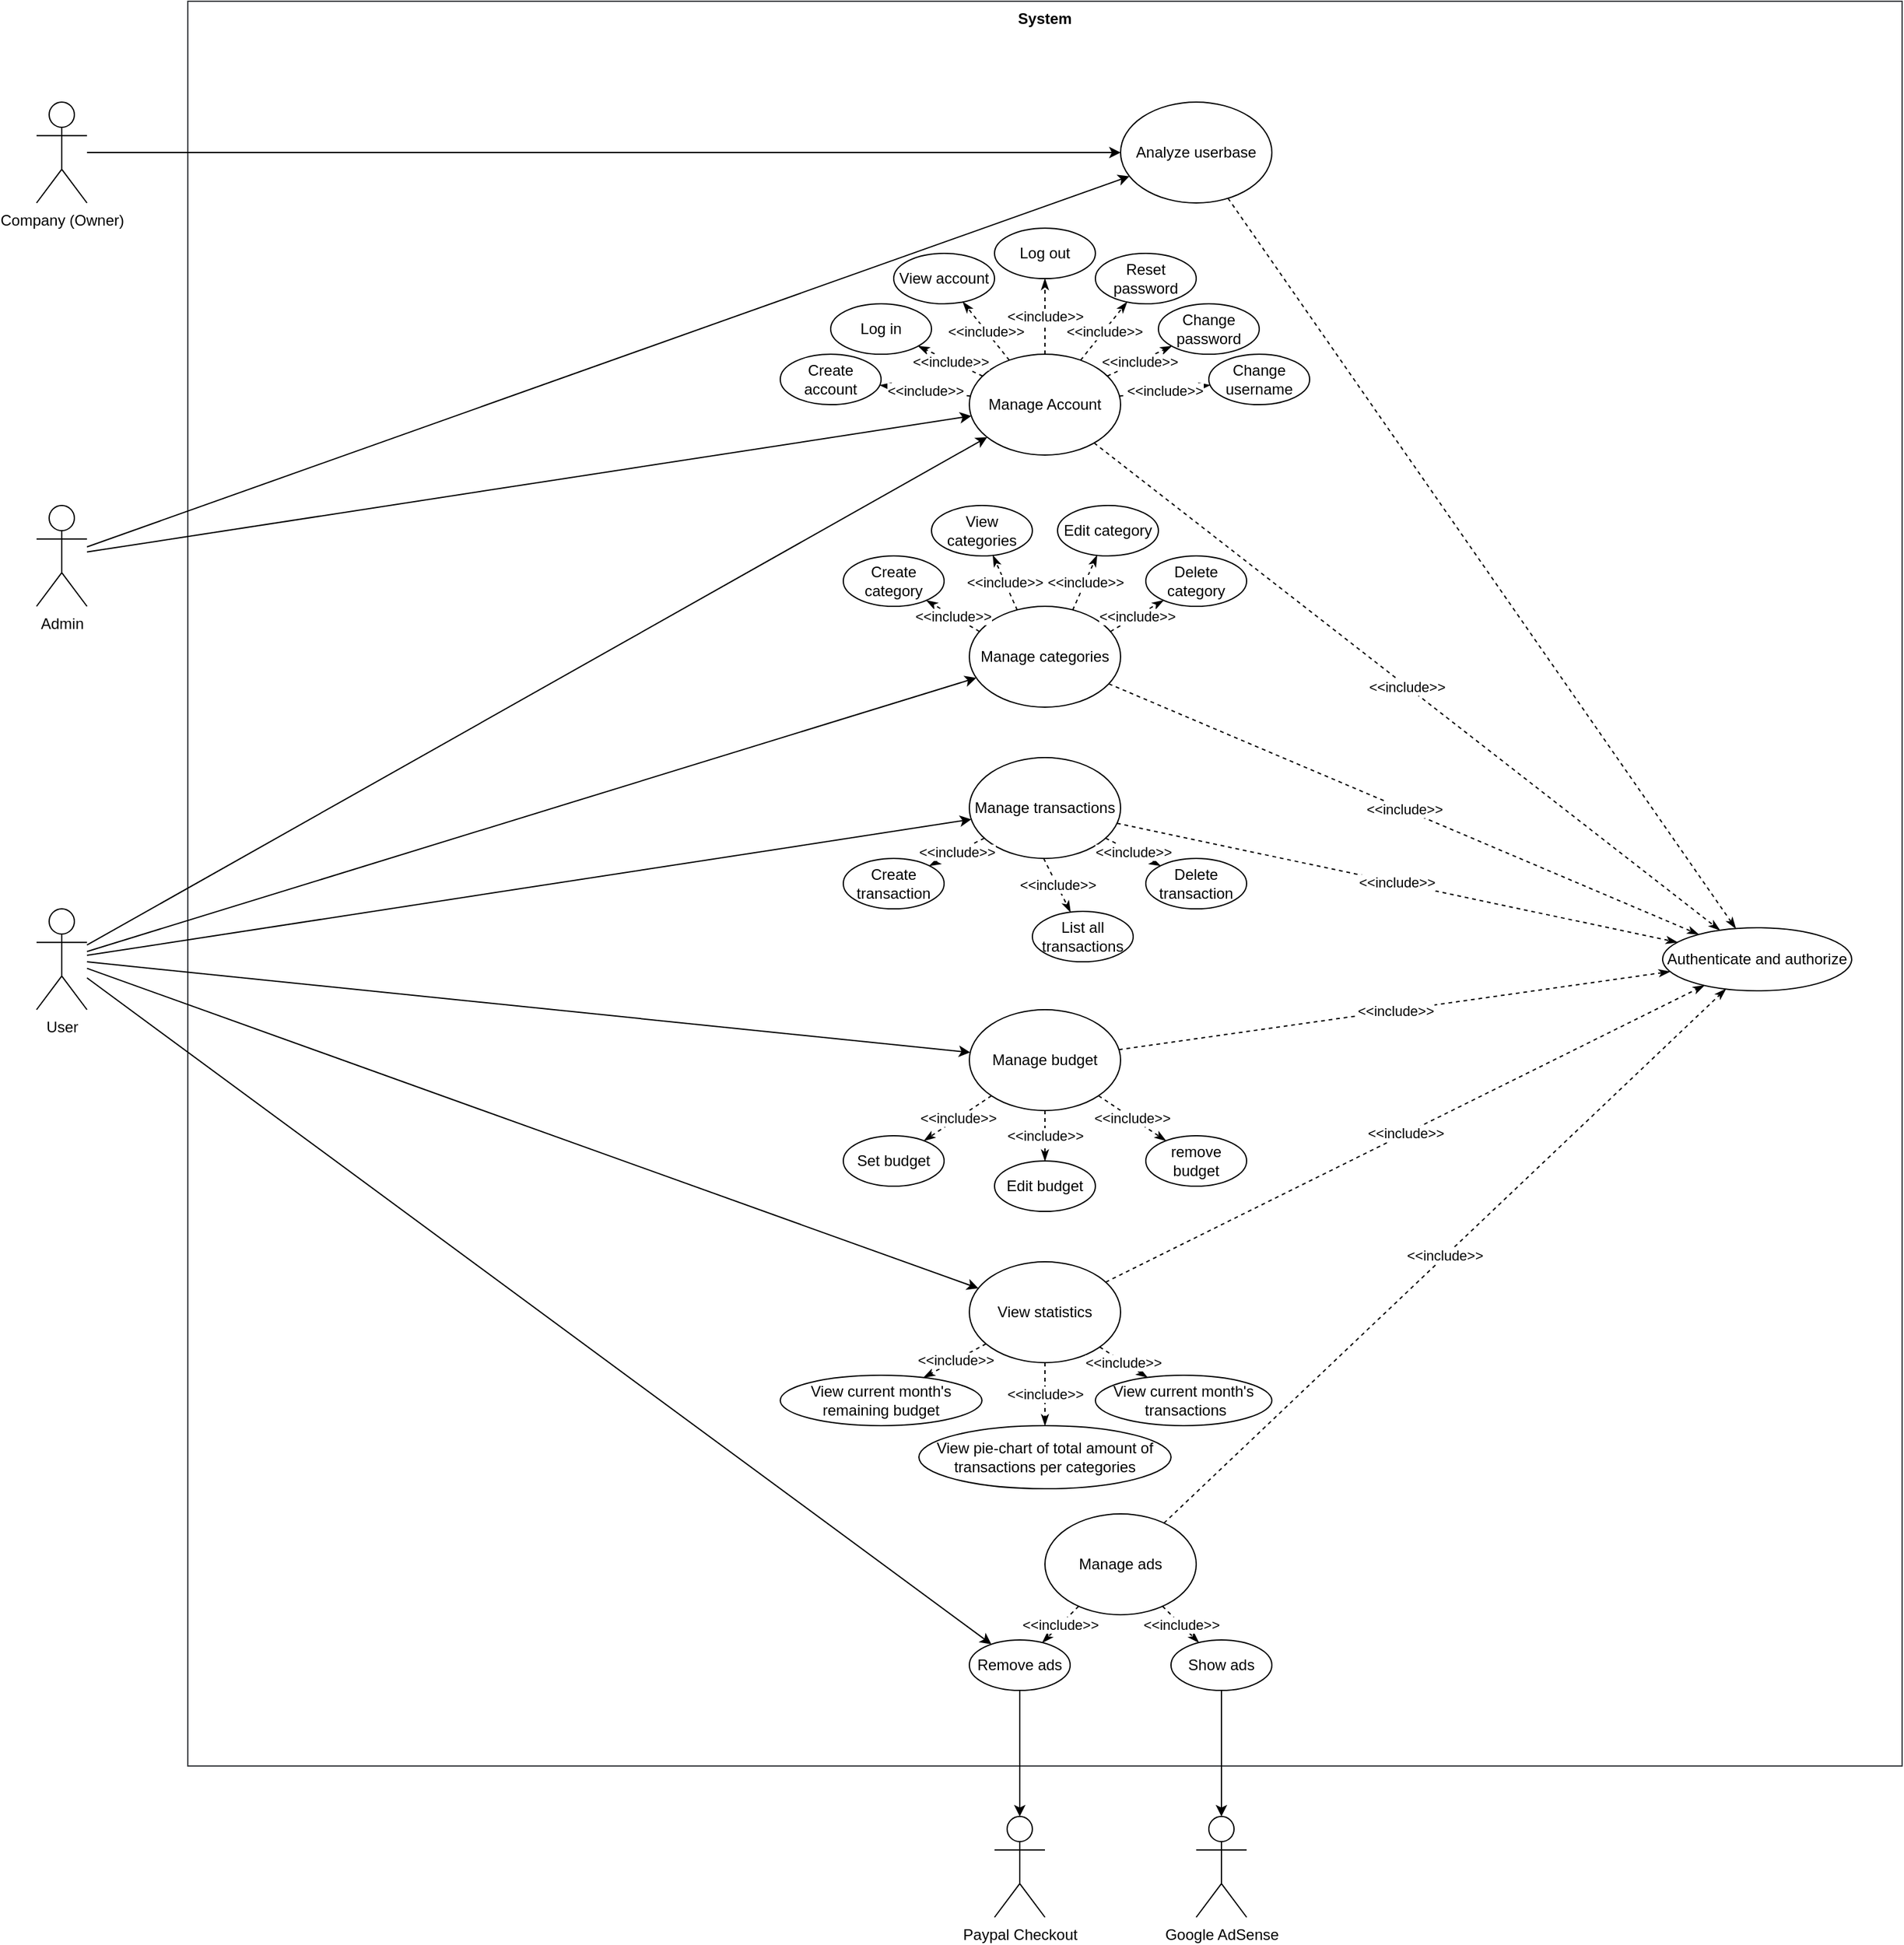 <mxfile version="21.2.3" type="device">
  <diagram name="Page-1" id="2fynzbbunWQSpia0MH8g">
    <mxGraphModel dx="2412" dy="1905" grid="1" gridSize="10" guides="1" tooltips="1" connect="1" arrows="1" fold="1" page="1" pageScale="1" pageWidth="850" pageHeight="1100" math="0" shadow="0">
      <root>
        <mxCell id="0" />
        <mxCell id="1" parent="0" />
        <mxCell id="cZyoCQY_LDvx8M22JGRk-27" value="System" style="shape=rect;html=1;verticalAlign=top;fontStyle=1;whiteSpace=wrap;align=center;fillColor=none;strokeColor=#36393d;" parent="1" vertex="1">
          <mxGeometry x="-360" y="-320" width="1360" height="1400" as="geometry" />
        </mxCell>
        <mxCell id="k9iDeYTRiVOfP1uAQHDs-43" style="rounded=0;orthogonalLoop=1;jettySize=auto;html=1;" parent="1" source="k9iDeYTRiVOfP1uAQHDs-3" target="k9iDeYTRiVOfP1uAQHDs-10" edge="1">
          <mxGeometry relative="1" as="geometry" />
        </mxCell>
        <mxCell id="k9iDeYTRiVOfP1uAQHDs-46" style="rounded=0;orthogonalLoop=1;jettySize=auto;html=1;" parent="1" source="k9iDeYTRiVOfP1uAQHDs-3" target="k9iDeYTRiVOfP1uAQHDs-15" edge="1">
          <mxGeometry relative="1" as="geometry" />
        </mxCell>
        <mxCell id="k9iDeYTRiVOfP1uAQHDs-3" value="User" style="shape=umlActor;html=1;verticalLabelPosition=bottom;verticalAlign=top;align=center;" parent="1" vertex="1">
          <mxGeometry x="-480" y="400" width="40" height="80" as="geometry" />
        </mxCell>
        <mxCell id="k9iDeYTRiVOfP1uAQHDs-10" value="Manage Account" style="ellipse;whiteSpace=wrap;html=1;" parent="1" vertex="1">
          <mxGeometry x="260" y="-40" width="120" height="80" as="geometry" />
        </mxCell>
        <mxCell id="k9iDeYTRiVOfP1uAQHDs-11" value="Log in" style="ellipse;whiteSpace=wrap;html=1;" parent="1" vertex="1">
          <mxGeometry x="150" y="-80" width="80" height="40" as="geometry" />
        </mxCell>
        <mxCell id="k9iDeYTRiVOfP1uAQHDs-12" value="Log out" style="ellipse;whiteSpace=wrap;html=1;" parent="1" vertex="1">
          <mxGeometry x="280" y="-140" width="80" height="40" as="geometry" />
        </mxCell>
        <mxCell id="k9iDeYTRiVOfP1uAQHDs-15" value="Manage categories" style="ellipse;whiteSpace=wrap;html=1;" parent="1" vertex="1">
          <mxGeometry x="260" y="160" width="120" height="80" as="geometry" />
        </mxCell>
        <mxCell id="k9iDeYTRiVOfP1uAQHDs-55" value="" style="rounded=0;orthogonalLoop=1;jettySize=auto;html=1;" parent="1" source="k9iDeYTRiVOfP1uAQHDs-3" target="k9iDeYTRiVOfP1uAQHDs-17" edge="1">
          <mxGeometry relative="1" as="geometry">
            <mxPoint x="-160" y="643" as="sourcePoint" />
            <mxPoint x="291" y="711" as="targetPoint" />
          </mxGeometry>
        </mxCell>
        <mxCell id="k9iDeYTRiVOfP1uAQHDs-17" value="Manage transactions" style="ellipse;whiteSpace=wrap;html=1;" parent="1" vertex="1">
          <mxGeometry x="260" y="280" width="120" height="80" as="geometry" />
        </mxCell>
        <mxCell id="k9iDeYTRiVOfP1uAQHDs-57" value="Authenticate and authorize" style="ellipse;whiteSpace=wrap;html=1;" parent="1" vertex="1">
          <mxGeometry x="810" y="415" width="150" height="50" as="geometry" />
        </mxCell>
        <mxCell id="k9iDeYTRiVOfP1uAQHDs-66" value="Create transaction" style="ellipse;whiteSpace=wrap;html=1;" parent="1" vertex="1">
          <mxGeometry x="160" y="360" width="80" height="40" as="geometry" />
        </mxCell>
        <mxCell id="k9iDeYTRiVOfP1uAQHDs-70" value="&amp;lt;&amp;lt;include&amp;gt;&amp;gt;" style="endArrow=classicThin;dashed=1;html=1;rounded=0;endFill=1;" parent="1" source="k9iDeYTRiVOfP1uAQHDs-17" target="k9iDeYTRiVOfP1uAQHDs-19" edge="1">
          <mxGeometry width="50" height="50" relative="1" as="geometry">
            <mxPoint x="211" y="895" as="sourcePoint" />
            <mxPoint x="169" y="945" as="targetPoint" />
          </mxGeometry>
        </mxCell>
        <mxCell id="k9iDeYTRiVOfP1uAQHDs-19" value="Delete transaction" style="ellipse;whiteSpace=wrap;html=1;" parent="1" vertex="1">
          <mxGeometry x="400" y="360" width="80" height="40" as="geometry" />
        </mxCell>
        <mxCell id="k9iDeYTRiVOfP1uAQHDs-74" value="&amp;lt;&amp;lt;include&amp;gt;&amp;gt;" style="endArrow=classicThin;dashed=1;html=1;rounded=0;endFill=1;" parent="1" source="k9iDeYTRiVOfP1uAQHDs-10" target="k9iDeYTRiVOfP1uAQHDs-73" edge="1">
          <mxGeometry width="50" height="50" relative="1" as="geometry">
            <mxPoint x="203" y="902" as="sourcePoint" />
            <mxPoint x="137" y="958" as="targetPoint" />
          </mxGeometry>
        </mxCell>
        <mxCell id="k9iDeYTRiVOfP1uAQHDs-75" value="&amp;lt;&amp;lt;include&amp;gt;&amp;gt;" style="endArrow=classicThin;dashed=1;html=1;rounded=0;endFill=1;" parent="1" source="k9iDeYTRiVOfP1uAQHDs-10" target="k9iDeYTRiVOfP1uAQHDs-11" edge="1">
          <mxGeometry width="50" height="50" relative="1" as="geometry">
            <mxPoint x="174" y="464" as="sourcePoint" />
            <mxPoint x="-34" y="516" as="targetPoint" />
          </mxGeometry>
        </mxCell>
        <mxCell id="k9iDeYTRiVOfP1uAQHDs-76" value="&amp;lt;&amp;lt;include&amp;gt;&amp;gt;" style="endArrow=classicThin;dashed=1;html=1;rounded=0;endFill=1;" parent="1" source="k9iDeYTRiVOfP1uAQHDs-10" target="k9iDeYTRiVOfP1uAQHDs-12" edge="1">
          <mxGeometry width="50" height="50" relative="1" as="geometry">
            <mxPoint x="184" y="474" as="sourcePoint" />
            <mxPoint x="-24" y="526" as="targetPoint" />
          </mxGeometry>
        </mxCell>
        <mxCell id="k9iDeYTRiVOfP1uAQHDs-73" value="Create account" style="ellipse;whiteSpace=wrap;html=1;" parent="1" vertex="1">
          <mxGeometry x="110" y="-40" width="80" height="40" as="geometry" />
        </mxCell>
        <mxCell id="k9iDeYTRiVOfP1uAQHDs-78" value="&amp;lt;&amp;lt;include&amp;gt;&amp;gt;" style="endArrow=classicThin;dashed=1;html=1;rounded=0;endFill=1;" parent="1" source="k9iDeYTRiVOfP1uAQHDs-10" target="k9iDeYTRiVOfP1uAQHDs-57" edge="1">
          <mxGeometry width="50" height="50" relative="1" as="geometry">
            <mxPoint x="289" y="361" as="sourcePoint" />
            <mxPoint x="423" y="341" as="targetPoint" />
          </mxGeometry>
        </mxCell>
        <mxCell id="k9iDeYTRiVOfP1uAQHDs-79" value="&amp;lt;&amp;lt;include&amp;gt;&amp;gt;" style="endArrow=classicThin;dashed=1;html=1;rounded=0;endFill=1;" parent="1" source="k9iDeYTRiVOfP1uAQHDs-15" target="k9iDeYTRiVOfP1uAQHDs-57" edge="1">
          <mxGeometry width="50" height="50" relative="1" as="geometry">
            <mxPoint x="280" y="427" as="sourcePoint" />
            <mxPoint x="438" y="356" as="targetPoint" />
          </mxGeometry>
        </mxCell>
        <mxCell id="k9iDeYTRiVOfP1uAQHDs-83" value="&amp;lt;&amp;lt;include&amp;gt;&amp;gt;" style="endArrow=classicThin;dashed=1;html=1;rounded=0;endFill=1;" parent="1" source="k9iDeYTRiVOfP1uAQHDs-17" target="k9iDeYTRiVOfP1uAQHDs-57" edge="1">
          <mxGeometry width="50" height="50" relative="1" as="geometry">
            <mxPoint x="170" y="290" as="sourcePoint" />
            <mxPoint x="621" y="-38" as="targetPoint" />
          </mxGeometry>
        </mxCell>
        <mxCell id="qqIUAzHDFkHWtuf4Z_03-3" value="&amp;lt;&amp;lt;include&amp;gt;&amp;gt;" style="endArrow=classicThin;dashed=1;html=1;rounded=0;endFill=1;" parent="1" source="k9iDeYTRiVOfP1uAQHDs-17" target="k9iDeYTRiVOfP1uAQHDs-66" edge="1">
          <mxGeometry width="50" height="50" relative="1" as="geometry">
            <mxPoint x="324" y="290" as="sourcePoint" />
            <mxPoint x="250" y="406" as="targetPoint" />
          </mxGeometry>
        </mxCell>
        <mxCell id="idFxrDe-Qr37dUGTvWFK-1" value="View account" style="ellipse;whiteSpace=wrap;html=1;" parent="1" vertex="1">
          <mxGeometry x="200" y="-120" width="80" height="40" as="geometry" />
        </mxCell>
        <mxCell id="idFxrDe-Qr37dUGTvWFK-2" value="&amp;lt;&amp;lt;include&amp;gt;&amp;gt;" style="endArrow=classicThin;dashed=1;html=1;rounded=0;endFill=1;" parent="1" source="k9iDeYTRiVOfP1uAQHDs-10" target="idFxrDe-Qr37dUGTvWFK-1" edge="1">
          <mxGeometry width="50" height="50" relative="1" as="geometry">
            <mxPoint x="373" y="-78" as="sourcePoint" />
            <mxPoint x="-14" y="476" as="targetPoint" />
          </mxGeometry>
        </mxCell>
        <mxCell id="fF6BAdNsicXdT381fATy-2" style="rounded=0;orthogonalLoop=1;jettySize=auto;html=1;" parent="1" source="k9iDeYTRiVOfP1uAQHDs-3" target="fF6BAdNsicXdT381fATy-34" edge="1">
          <mxGeometry relative="1" as="geometry">
            <mxPoint x="-331.4" y="419.52" as="sourcePoint" />
            <mxPoint x="268.55" y="645.7" as="targetPoint" />
          </mxGeometry>
        </mxCell>
        <mxCell id="fF6BAdNsicXdT381fATy-34" value="Manage budget" style="ellipse;whiteSpace=wrap;html=1;" parent="1" vertex="1">
          <mxGeometry x="260" y="480" width="120" height="80" as="geometry" />
        </mxCell>
        <mxCell id="fF6BAdNsicXdT381fATy-35" value="Set budget" style="ellipse;whiteSpace=wrap;html=1;" parent="1" vertex="1">
          <mxGeometry x="160" y="580" width="80" height="40" as="geometry" />
        </mxCell>
        <mxCell id="fF6BAdNsicXdT381fATy-36" value="Edit budget" style="ellipse;whiteSpace=wrap;html=1;" parent="1" vertex="1">
          <mxGeometry x="280" y="600" width="80" height="40" as="geometry" />
        </mxCell>
        <mxCell id="fF6BAdNsicXdT381fATy-37" value="remove budget" style="ellipse;whiteSpace=wrap;html=1;" parent="1" vertex="1">
          <mxGeometry x="400" y="580" width="80" height="40" as="geometry" />
        </mxCell>
        <mxCell id="fF6BAdNsicXdT381fATy-38" value="&amp;lt;&amp;lt;include&amp;gt;&amp;gt;" style="endArrow=classicThin;dashed=1;html=1;rounded=0;endFill=1;" parent="1" source="fF6BAdNsicXdT381fATy-34" target="fF6BAdNsicXdT381fATy-37" edge="1">
          <mxGeometry width="50" height="50" relative="1" as="geometry">
            <mxPoint x="211" y="1095" as="sourcePoint" />
            <mxPoint x="169" y="1145" as="targetPoint" />
          </mxGeometry>
        </mxCell>
        <mxCell id="fF6BAdNsicXdT381fATy-39" value="&amp;lt;&amp;lt;include&amp;gt;&amp;gt;" style="endArrow=classicThin;dashed=1;html=1;rounded=0;endFill=1;" parent="1" source="fF6BAdNsicXdT381fATy-34" target="fF6BAdNsicXdT381fATy-36" edge="1">
          <mxGeometry width="50" height="50" relative="1" as="geometry">
            <mxPoint x="207" y="933" as="sourcePoint" />
            <mxPoint x="193" y="947" as="targetPoint" />
          </mxGeometry>
        </mxCell>
        <mxCell id="fF6BAdNsicXdT381fATy-40" value="&amp;lt;&amp;lt;include&amp;gt;&amp;gt;" style="endArrow=classicThin;dashed=1;html=1;rounded=0;endFill=1;" parent="1" source="fF6BAdNsicXdT381fATy-34" target="fF6BAdNsicXdT381fATy-35" edge="1">
          <mxGeometry width="50" height="50" relative="1" as="geometry">
            <mxPoint x="324" y="490" as="sourcePoint" />
            <mxPoint x="250" y="606" as="targetPoint" />
          </mxGeometry>
        </mxCell>
        <mxCell id="fF6BAdNsicXdT381fATy-41" value="View categories" style="ellipse;whiteSpace=wrap;html=1;" parent="1" vertex="1">
          <mxGeometry x="230" y="80" width="80" height="40" as="geometry" />
        </mxCell>
        <mxCell id="fF6BAdNsicXdT381fATy-42" value="&amp;lt;&amp;lt;include&amp;gt;&amp;gt;" style="endArrow=classicThin;dashed=1;html=1;rounded=0;endFill=1;" parent="1" target="fF6BAdNsicXdT381fATy-45" edge="1">
          <mxGeometry width="50" height="50" relative="1" as="geometry">
            <mxPoint x="268" y="180" as="sourcePoint" />
            <mxPoint x="137" y="1158" as="targetPoint" />
          </mxGeometry>
        </mxCell>
        <mxCell id="fF6BAdNsicXdT381fATy-43" value="&amp;lt;&amp;lt;include&amp;gt;&amp;gt;" style="endArrow=classicThin;dashed=1;html=1;rounded=0;endFill=1;" parent="1" target="fF6BAdNsicXdT381fATy-41" edge="1">
          <mxGeometry width="50" height="50" relative="1" as="geometry">
            <mxPoint x="298" y="163" as="sourcePoint" />
            <mxPoint x="-34" y="716" as="targetPoint" />
          </mxGeometry>
        </mxCell>
        <mxCell id="fF6BAdNsicXdT381fATy-44" value="&amp;lt;&amp;lt;include&amp;gt;&amp;gt;" style="endArrow=classicThin;dashed=1;html=1;rounded=0;endFill=1;" parent="1" target="fF6BAdNsicXdT381fATy-48" edge="1">
          <mxGeometry width="50" height="50" relative="1" as="geometry">
            <mxPoint x="372" y="180" as="sourcePoint" />
            <mxPoint x="-24" y="726" as="targetPoint" />
          </mxGeometry>
        </mxCell>
        <mxCell id="fF6BAdNsicXdT381fATy-45" value="Create category" style="ellipse;whiteSpace=wrap;html=1;" parent="1" vertex="1">
          <mxGeometry x="160" y="120" width="80" height="40" as="geometry" />
        </mxCell>
        <mxCell id="fF6BAdNsicXdT381fATy-46" value="Edit category" style="ellipse;whiteSpace=wrap;html=1;" parent="1" vertex="1">
          <mxGeometry x="330" y="80" width="80" height="40" as="geometry" />
        </mxCell>
        <mxCell id="fF6BAdNsicXdT381fATy-47" value="&amp;lt;&amp;lt;include&amp;gt;&amp;gt;" style="endArrow=classicThin;dashed=1;html=1;rounded=0;endFill=1;" parent="1" target="fF6BAdNsicXdT381fATy-46" edge="1">
          <mxGeometry width="50" height="50" relative="1" as="geometry">
            <mxPoint x="342" y="163" as="sourcePoint" />
            <mxPoint x="-14" y="676" as="targetPoint" />
          </mxGeometry>
        </mxCell>
        <mxCell id="fF6BAdNsicXdT381fATy-48" value="Delete category" style="ellipse;whiteSpace=wrap;html=1;" parent="1" vertex="1">
          <mxGeometry x="400" y="120" width="80" height="40" as="geometry" />
        </mxCell>
        <mxCell id="fF6BAdNsicXdT381fATy-51" value="Change password" style="ellipse;whiteSpace=wrap;html=1;" parent="1" vertex="1">
          <mxGeometry x="410" y="-80" width="80" height="40" as="geometry" />
        </mxCell>
        <mxCell id="fF6BAdNsicXdT381fATy-52" value="&amp;lt;&amp;lt;include&amp;gt;&amp;gt;" style="endArrow=classicThin;dashed=1;html=1;rounded=0;endFill=1;" parent="1" source="k9iDeYTRiVOfP1uAQHDs-10" target="fF6BAdNsicXdT381fATy-55" edge="1">
          <mxGeometry width="50" height="50" relative="1" as="geometry">
            <mxPoint x="534.06" y="-10" as="sourcePoint" />
            <mxPoint x="411.06" y="948" as="targetPoint" />
          </mxGeometry>
        </mxCell>
        <mxCell id="fF6BAdNsicXdT381fATy-53" value="&amp;lt;&amp;lt;include&amp;gt;&amp;gt;" style="endArrow=classicThin;dashed=1;html=1;rounded=0;endFill=1;" parent="1" source="k9iDeYTRiVOfP1uAQHDs-10" target="fF6BAdNsicXdT381fATy-56" edge="1">
          <mxGeometry width="50" height="50" relative="1" as="geometry">
            <mxPoint x="566.06" y="-45" as="sourcePoint" />
            <mxPoint x="260.06" y="466" as="targetPoint" />
          </mxGeometry>
        </mxCell>
        <mxCell id="fF6BAdNsicXdT381fATy-54" value="&amp;lt;&amp;lt;include&amp;gt;&amp;gt;" style="endArrow=classicThin;dashed=1;html=1;rounded=0;endFill=1;" parent="1" source="k9iDeYTRiVOfP1uAQHDs-10" target="fF6BAdNsicXdT381fATy-51" edge="1">
          <mxGeometry width="50" height="50" relative="1" as="geometry">
            <mxPoint x="544.06" y="-32" as="sourcePoint" />
            <mxPoint x="240.06" y="506" as="targetPoint" />
          </mxGeometry>
        </mxCell>
        <mxCell id="fF6BAdNsicXdT381fATy-55" value="Change username" style="ellipse;whiteSpace=wrap;html=1;" parent="1" vertex="1">
          <mxGeometry x="450" y="-40" width="80" height="40" as="geometry" />
        </mxCell>
        <mxCell id="fF6BAdNsicXdT381fATy-56" value="Reset password" style="ellipse;whiteSpace=wrap;html=1;" parent="1" vertex="1">
          <mxGeometry x="360" y="-120" width="80" height="40" as="geometry" />
        </mxCell>
        <mxCell id="fF6BAdNsicXdT381fATy-58" value="&amp;lt;&amp;lt;include&amp;gt;&amp;gt;" style="endArrow=classicThin;dashed=1;html=1;rounded=0;endFill=1;" parent="1" source="fF6BAdNsicXdT381fATy-34" target="k9iDeYTRiVOfP1uAQHDs-57" edge="1">
          <mxGeometry width="50" height="50" relative="1" as="geometry">
            <mxPoint x="388" y="497" as="sourcePoint" />
            <mxPoint x="787" y="272" as="targetPoint" />
          </mxGeometry>
        </mxCell>
        <mxCell id="fF6BAdNsicXdT381fATy-59" value="View statistics" style="ellipse;whiteSpace=wrap;html=1;" parent="1" vertex="1">
          <mxGeometry x="260" y="680" width="120" height="80" as="geometry" />
        </mxCell>
        <mxCell id="fF6BAdNsicXdT381fATy-60" value="View current month&#39;s &lt;br&gt;remaining budget" style="ellipse;whiteSpace=wrap;html=1;" parent="1" vertex="1">
          <mxGeometry x="110" y="770" width="160" height="40" as="geometry" />
        </mxCell>
        <mxCell id="fF6BAdNsicXdT381fATy-61" value="View current month&#39;s&lt;br&gt;&amp;nbsp;transactions" style="ellipse;whiteSpace=wrap;html=1;" parent="1" vertex="1">
          <mxGeometry x="360" y="770" width="140" height="40" as="geometry" />
        </mxCell>
        <mxCell id="fF6BAdNsicXdT381fATy-62" value="View pie-chart of total amount of &lt;br&gt;transactions per categories" style="ellipse;whiteSpace=wrap;html=1;" parent="1" vertex="1">
          <mxGeometry x="220" y="810" width="200" height="50" as="geometry" />
        </mxCell>
        <mxCell id="fF6BAdNsicXdT381fATy-63" value="&amp;lt;&amp;lt;include&amp;gt;&amp;gt;" style="endArrow=classicThin;dashed=1;html=1;rounded=0;endFill=1;" parent="1" source="fF6BAdNsicXdT381fATy-59" target="fF6BAdNsicXdT381fATy-62" edge="1">
          <mxGeometry width="50" height="50" relative="1" as="geometry">
            <mxPoint x="211" y="1292.88" as="sourcePoint" />
            <mxPoint x="169" y="1342.88" as="targetPoint" />
          </mxGeometry>
        </mxCell>
        <mxCell id="fF6BAdNsicXdT381fATy-64" value="&amp;lt;&amp;lt;include&amp;gt;&amp;gt;" style="endArrow=classicThin;dashed=1;html=1;rounded=0;endFill=1;" parent="1" source="fF6BAdNsicXdT381fATy-59" target="fF6BAdNsicXdT381fATy-61" edge="1">
          <mxGeometry width="50" height="50" relative="1" as="geometry">
            <mxPoint x="207" y="1130.88" as="sourcePoint" />
            <mxPoint x="193" y="1144.88" as="targetPoint" />
          </mxGeometry>
        </mxCell>
        <mxCell id="fF6BAdNsicXdT381fATy-65" value="&amp;lt;&amp;lt;include&amp;gt;&amp;gt;" style="endArrow=classicThin;dashed=1;html=1;rounded=0;endFill=1;" parent="1" source="fF6BAdNsicXdT381fATy-59" target="fF6BAdNsicXdT381fATy-60" edge="1">
          <mxGeometry width="50" height="50" relative="1" as="geometry">
            <mxPoint x="324" y="687.88" as="sourcePoint" />
            <mxPoint x="250" y="803.88" as="targetPoint" />
          </mxGeometry>
        </mxCell>
        <mxCell id="fF6BAdNsicXdT381fATy-66" style="rounded=0;orthogonalLoop=1;jettySize=auto;html=1;" parent="1" source="k9iDeYTRiVOfP1uAQHDs-3" target="fF6BAdNsicXdT381fATy-59" edge="1">
          <mxGeometry relative="1" as="geometry">
            <mxPoint x="-300" y="400" as="sourcePoint" />
            <mxPoint x="268.55" y="843.58" as="targetPoint" />
          </mxGeometry>
        </mxCell>
        <mxCell id="fF6BAdNsicXdT381fATy-67" value="&amp;lt;&amp;lt;include&amp;gt;&amp;gt;" style="endArrow=classicThin;dashed=1;html=1;rounded=0;endFill=1;" parent="1" source="fF6BAdNsicXdT381fATy-59" target="k9iDeYTRiVOfP1uAQHDs-57" edge="1">
          <mxGeometry width="50" height="50" relative="1" as="geometry">
            <mxPoint x="388" y="694.88" as="sourcePoint" />
            <mxPoint x="786" y="460.88" as="targetPoint" />
          </mxGeometry>
        </mxCell>
        <mxCell id="fF6BAdNsicXdT381fATy-69" style="edgeStyle=orthogonalEdgeStyle;rounded=0;orthogonalLoop=1;jettySize=auto;html=1;exitX=0.5;exitY=1;exitDx=0;exitDy=0;" parent="1" source="k9iDeYTRiVOfP1uAQHDs-57" target="k9iDeYTRiVOfP1uAQHDs-57" edge="1">
          <mxGeometry relative="1" as="geometry" />
        </mxCell>
        <mxCell id="fF6BAdNsicXdT381fATy-71" value="Admin" style="shape=umlActor;html=1;verticalLabelPosition=bottom;verticalAlign=top;align=center;" parent="1" vertex="1">
          <mxGeometry x="-480" y="80" width="40" height="80" as="geometry" />
        </mxCell>
        <mxCell id="fF6BAdNsicXdT381fATy-72" value="Analyze userbase" style="ellipse;whiteSpace=wrap;html=1;" parent="1" vertex="1">
          <mxGeometry x="380" y="-240" width="120" height="80" as="geometry" />
        </mxCell>
        <mxCell id="fF6BAdNsicXdT381fATy-78" value="Company (Owner)" style="shape=umlActor;html=1;verticalLabelPosition=bottom;verticalAlign=top;align=center;" parent="1" vertex="1">
          <mxGeometry x="-480" y="-240" width="40" height="80" as="geometry" />
        </mxCell>
        <mxCell id="fF6BAdNsicXdT381fATy-80" value="" style="endArrow=classic;html=1;rounded=0;" parent="1" source="fF6BAdNsicXdT381fATy-71" target="k9iDeYTRiVOfP1uAQHDs-10" edge="1">
          <mxGeometry width="50" height="50" relative="1" as="geometry">
            <mxPoint x="-610" y="410" as="sourcePoint" />
            <mxPoint x="-560" y="360" as="targetPoint" />
          </mxGeometry>
        </mxCell>
        <mxCell id="fF6BAdNsicXdT381fATy-81" value="" style="endArrow=classic;html=1;rounded=0;" parent="1" source="fF6BAdNsicXdT381fATy-78" target="fF6BAdNsicXdT381fATy-72" edge="1">
          <mxGeometry width="50" height="50" relative="1" as="geometry">
            <mxPoint x="-500" y="-190" as="sourcePoint" />
            <mxPoint x="-450" y="-240" as="targetPoint" />
          </mxGeometry>
        </mxCell>
        <mxCell id="fF6BAdNsicXdT381fATy-82" value="" style="endArrow=classicThin;dashed=1;html=1;rounded=0;endFill=1;" parent="1" source="fF6BAdNsicXdT381fATy-72" target="k9iDeYTRiVOfP1uAQHDs-57" edge="1">
          <mxGeometry width="50" height="50" relative="1" as="geometry">
            <mxPoint x="-460" y="-90" as="sourcePoint" />
            <mxPoint x="-410" y="-140" as="targetPoint" />
          </mxGeometry>
        </mxCell>
        <mxCell id="fF6BAdNsicXdT381fATy-83" value="" style="endArrow=classic;html=1;rounded=0;" parent="1" source="fF6BAdNsicXdT381fATy-71" target="fF6BAdNsicXdT381fATy-72" edge="1">
          <mxGeometry width="50" height="50" relative="1" as="geometry">
            <mxPoint x="-460" y="-20" as="sourcePoint" />
            <mxPoint x="-410" y="-70" as="targetPoint" />
          </mxGeometry>
        </mxCell>
        <mxCell id="cZyoCQY_LDvx8M22JGRk-1" value="List all transactions" style="ellipse;whiteSpace=wrap;html=1;" parent="1" vertex="1">
          <mxGeometry x="310" y="402.05" width="80" height="40" as="geometry" />
        </mxCell>
        <mxCell id="cZyoCQY_LDvx8M22JGRk-2" value="&amp;lt;&amp;lt;include&amp;gt;&amp;gt;" style="endArrow=classicThin;dashed=1;html=1;rounded=0;endFill=1;" parent="1" target="cZyoCQY_LDvx8M22JGRk-1" edge="1">
          <mxGeometry width="50" height="50" relative="1" as="geometry">
            <mxPoint x="318.974" y="359.997" as="sourcePoint" />
            <mxPoint x="251" y="433.05" as="targetPoint" />
          </mxGeometry>
        </mxCell>
        <mxCell id="cZyoCQY_LDvx8M22JGRk-9" value="Manage ads" style="ellipse;whiteSpace=wrap;html=1;" parent="1" vertex="1">
          <mxGeometry x="320" y="880" width="120" height="80" as="geometry" />
        </mxCell>
        <mxCell id="cZyoCQY_LDvx8M22JGRk-10" value="Remove ads" style="ellipse;whiteSpace=wrap;html=1;" parent="1" vertex="1">
          <mxGeometry x="260" y="980" width="80" height="40" as="geometry" />
        </mxCell>
        <mxCell id="cZyoCQY_LDvx8M22JGRk-11" value="Show ads" style="ellipse;whiteSpace=wrap;html=1;" parent="1" vertex="1">
          <mxGeometry x="420" y="980" width="80" height="40" as="geometry" />
        </mxCell>
        <mxCell id="cZyoCQY_LDvx8M22JGRk-14" value="&amp;lt;&amp;lt;include&amp;gt;&amp;gt;" style="endArrow=classicThin;dashed=1;html=1;rounded=0;endFill=1;" parent="1" source="cZyoCQY_LDvx8M22JGRk-9" target="cZyoCQY_LDvx8M22JGRk-11" edge="1">
          <mxGeometry width="50" height="50" relative="1" as="geometry">
            <mxPoint x="257" y="1353" as="sourcePoint" />
            <mxPoint x="243" y="1367" as="targetPoint" />
          </mxGeometry>
        </mxCell>
        <mxCell id="cZyoCQY_LDvx8M22JGRk-15" value="&amp;lt;&amp;lt;include&amp;gt;&amp;gt;" style="endArrow=classicThin;dashed=1;html=1;rounded=0;endFill=1;" parent="1" source="cZyoCQY_LDvx8M22JGRk-9" target="cZyoCQY_LDvx8M22JGRk-10" edge="1">
          <mxGeometry width="50" height="50" relative="1" as="geometry">
            <mxPoint x="261" y="1515" as="sourcePoint" />
            <mxPoint x="219" y="1565" as="targetPoint" />
          </mxGeometry>
        </mxCell>
        <mxCell id="cZyoCQY_LDvx8M22JGRk-23" style="rounded=0;orthogonalLoop=1;jettySize=auto;html=1;" parent="1" source="k9iDeYTRiVOfP1uAQHDs-3" target="cZyoCQY_LDvx8M22JGRk-10" edge="1">
          <mxGeometry relative="1" as="geometry">
            <mxPoint x="-430" y="458" as="sourcePoint" />
            <mxPoint x="279" y="749" as="targetPoint" />
          </mxGeometry>
        </mxCell>
        <mxCell id="cZyoCQY_LDvx8M22JGRk-24" value="&amp;lt;&amp;lt;include&amp;gt;&amp;gt;" style="endArrow=classicThin;dashed=1;html=1;rounded=0;endFill=1;" parent="1" source="cZyoCQY_LDvx8M22JGRk-9" target="k9iDeYTRiVOfP1uAQHDs-57" edge="1">
          <mxGeometry width="50" height="50" relative="1" as="geometry">
            <mxPoint x="377" y="745" as="sourcePoint" />
            <mxPoint x="855" y="496" as="targetPoint" />
          </mxGeometry>
        </mxCell>
        <mxCell id="cZyoCQY_LDvx8M22JGRk-25" value="Google AdSense" style="shape=umlActor;html=1;verticalLabelPosition=bottom;verticalAlign=top;align=center;" parent="1" vertex="1">
          <mxGeometry x="440" y="1120" width="40" height="80" as="geometry" />
        </mxCell>
        <mxCell id="cZyoCQY_LDvx8M22JGRk-26" value="" style="endArrow=classic;html=1;rounded=0;" parent="1" source="cZyoCQY_LDvx8M22JGRk-11" target="cZyoCQY_LDvx8M22JGRk-25" edge="1">
          <mxGeometry width="50" height="50" relative="1" as="geometry">
            <mxPoint x="1190" y="170" as="sourcePoint" />
            <mxPoint x="1240" y="120" as="targetPoint" />
          </mxGeometry>
        </mxCell>
        <mxCell id="cZyoCQY_LDvx8M22JGRk-28" value="Paypal Checkout" style="shape=umlActor;html=1;verticalLabelPosition=bottom;verticalAlign=top;align=center;" parent="1" vertex="1">
          <mxGeometry x="280" y="1120" width="40" height="80" as="geometry" />
        </mxCell>
        <mxCell id="cZyoCQY_LDvx8M22JGRk-29" value="" style="endArrow=classic;html=1;rounded=0;" parent="1" source="cZyoCQY_LDvx8M22JGRk-10" target="cZyoCQY_LDvx8M22JGRk-28" edge="1">
          <mxGeometry width="50" height="50" relative="1" as="geometry">
            <mxPoint x="990" y="1160" as="sourcePoint" />
            <mxPoint x="300" y="1170" as="targetPoint" />
          </mxGeometry>
        </mxCell>
      </root>
    </mxGraphModel>
  </diagram>
</mxfile>
